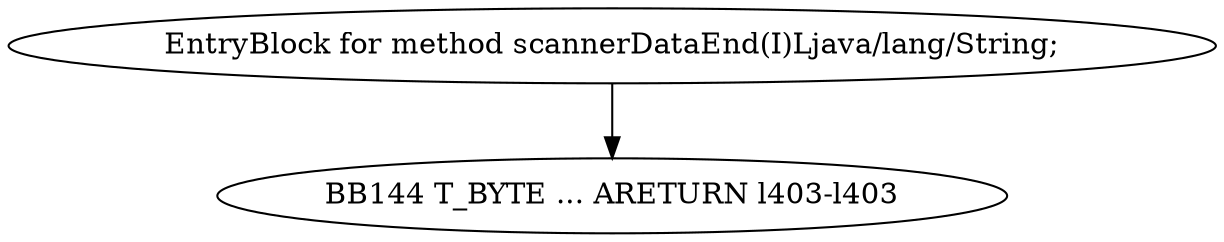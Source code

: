 digraph G {
  1 [ label="BB144 T_BYTE ... ARETURN l403-l403" ];
  2 [ label="EntryBlock for method scannerDataEnd(I)Ljava/lang/String;" ];
  2 -> 1 [ label="" ];
}
